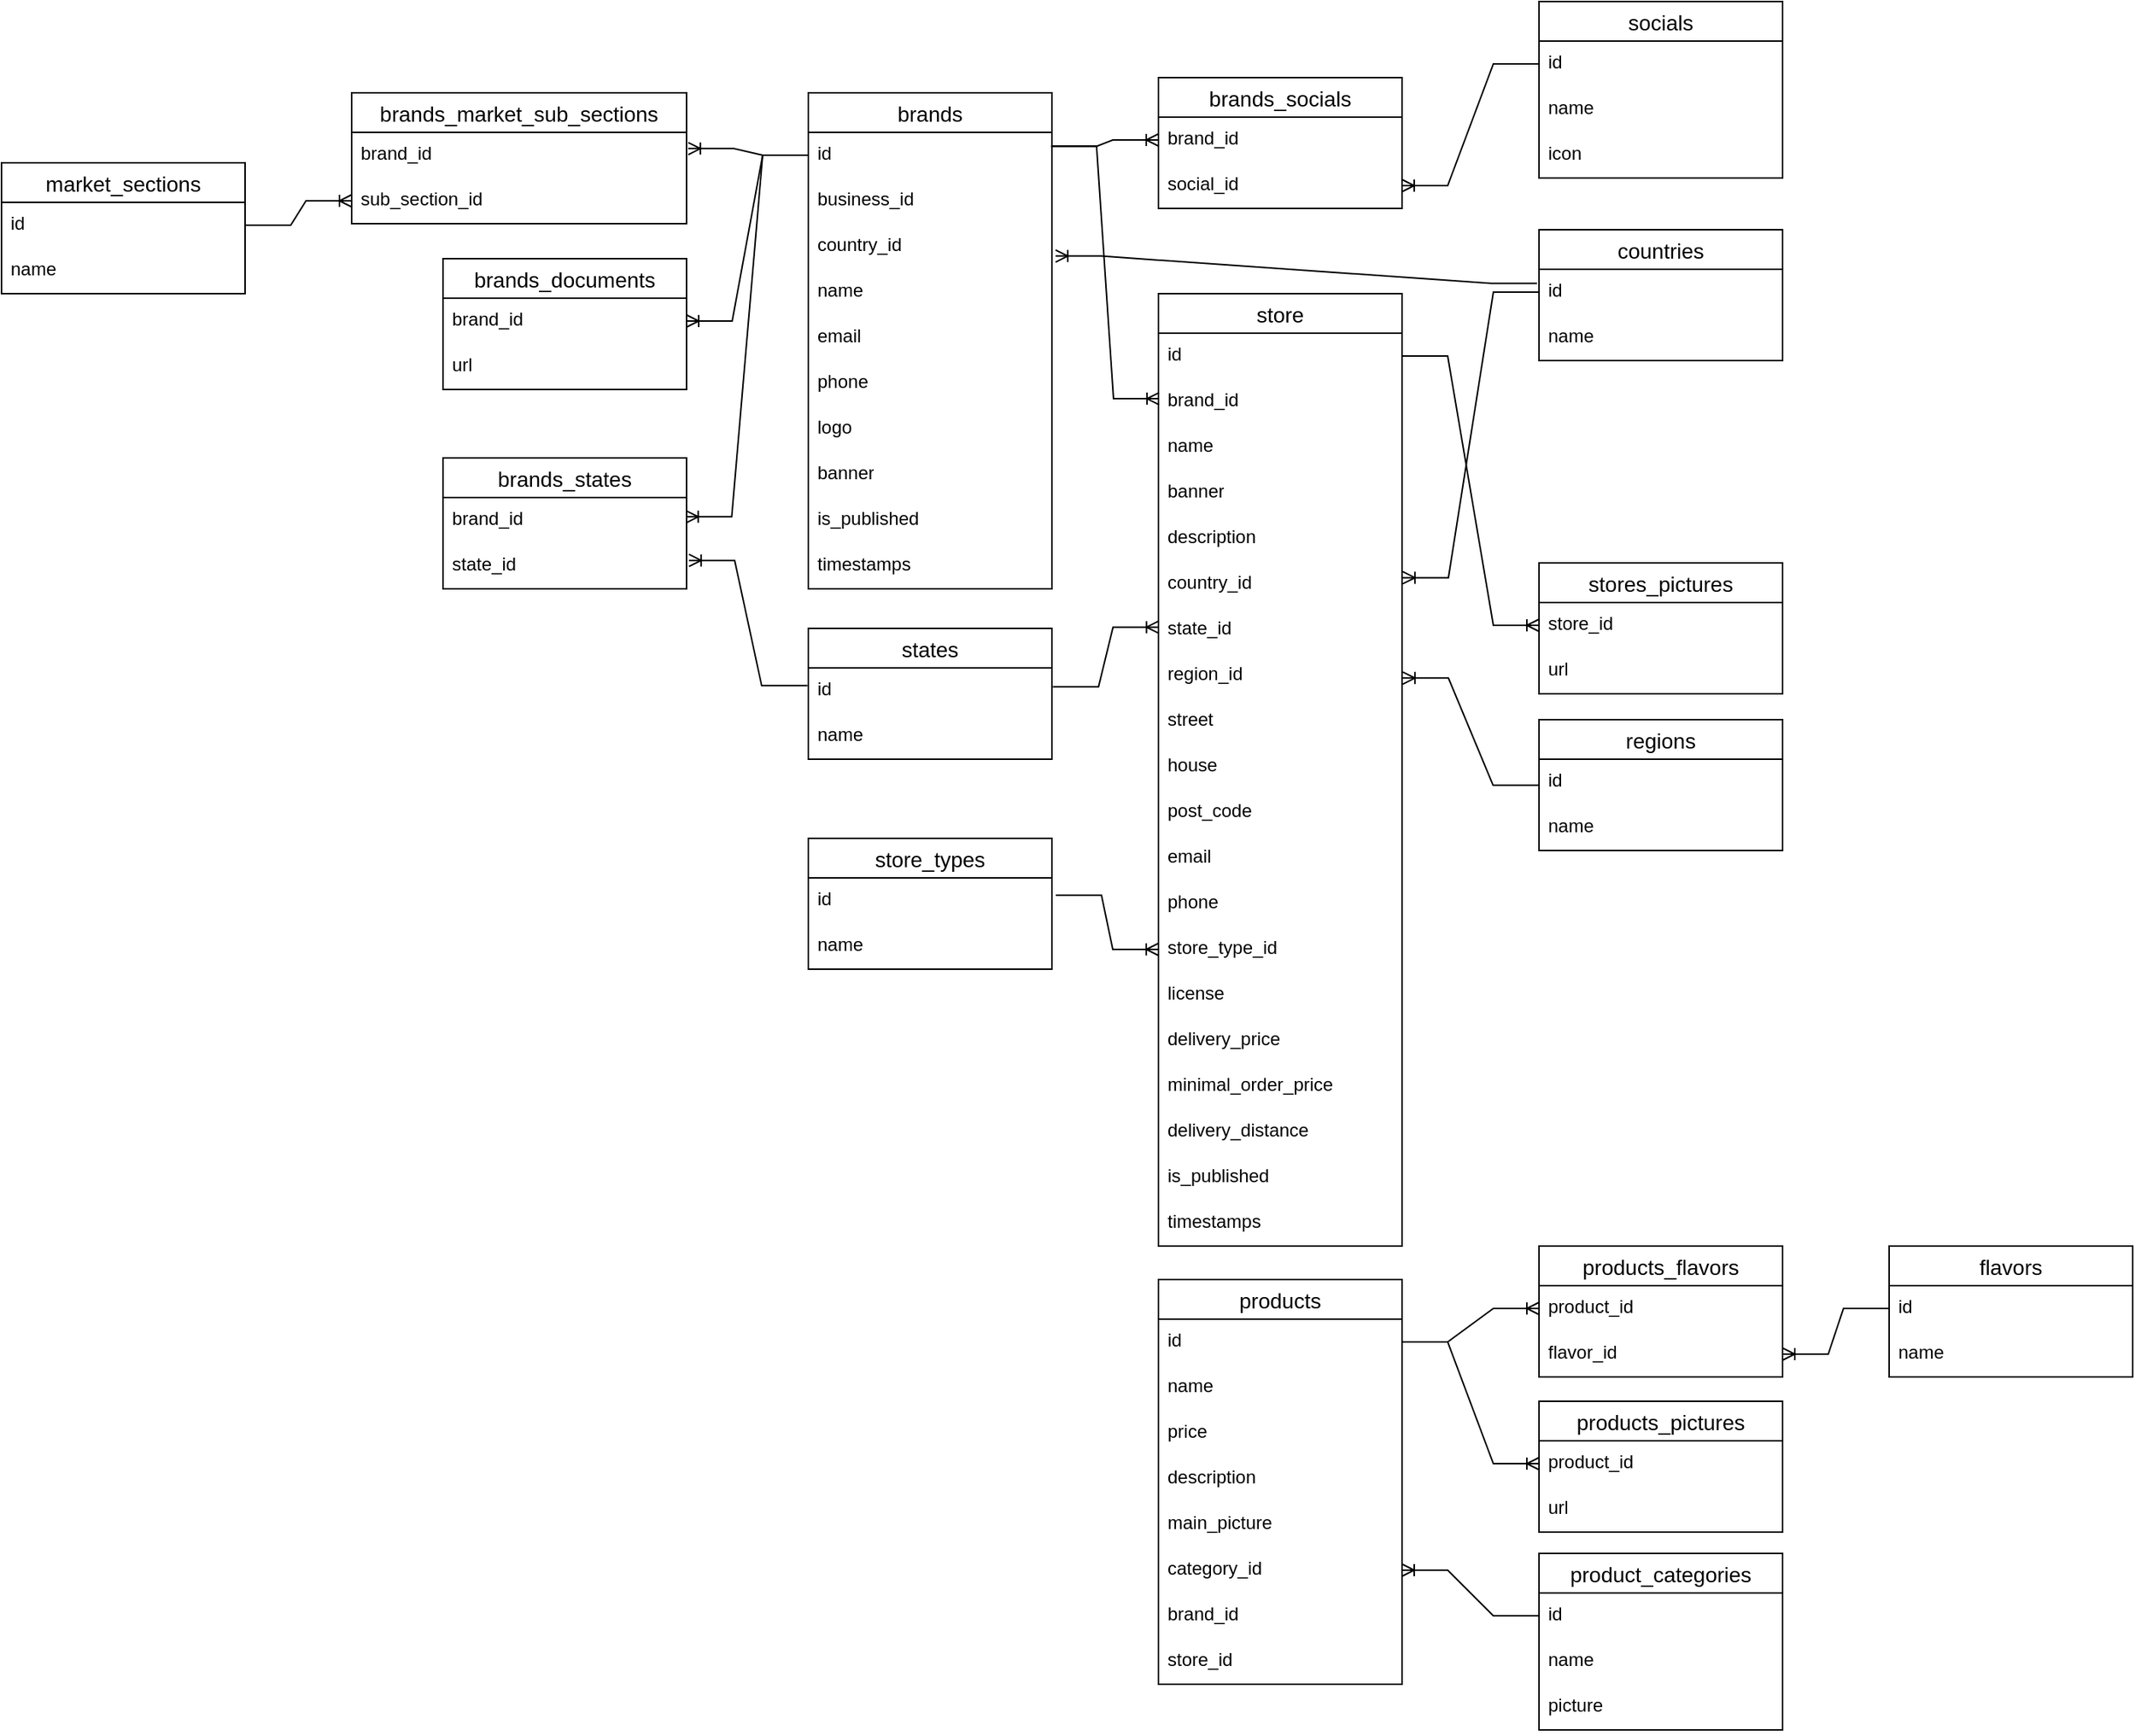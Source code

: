<mxfile version="28.1.0">
  <diagram name="Страница — 1" id="An0OuFLMLPZmMfHB33p0">
    <mxGraphModel dx="2015" dy="619" grid="1" gridSize="10" guides="1" tooltips="1" connect="1" arrows="1" fold="1" page="1" pageScale="1" pageWidth="827" pageHeight="1169" math="0" shadow="0">
      <root>
        <mxCell id="0" />
        <mxCell id="1" parent="0" />
        <mxCell id="Ajq6OxWWVP-JyfNao7yZ-18" value="brands" style="swimlane;fontStyle=0;childLayout=stackLayout;horizontal=1;startSize=26;horizontalStack=0;resizeParent=1;resizeParentMax=0;resizeLast=0;collapsible=1;marginBottom=0;align=center;fontSize=14;" parent="1" vertex="1">
          <mxGeometry x="150" y="190" width="160" height="326" as="geometry" />
        </mxCell>
        <mxCell id="Ajq6OxWWVP-JyfNao7yZ-19" value="id" style="text;strokeColor=none;fillColor=none;spacingLeft=4;spacingRight=4;overflow=hidden;rotatable=0;points=[[0,0.5],[1,0.5]];portConstraint=eastwest;fontSize=12;whiteSpace=wrap;html=1;" parent="Ajq6OxWWVP-JyfNao7yZ-18" vertex="1">
          <mxGeometry y="26" width="160" height="30" as="geometry" />
        </mxCell>
        <mxCell id="Ajq6OxWWVP-JyfNao7yZ-66" value="business_id" style="text;strokeColor=none;fillColor=none;spacingLeft=4;spacingRight=4;overflow=hidden;rotatable=0;points=[[0,0.5],[1,0.5]];portConstraint=eastwest;fontSize=12;whiteSpace=wrap;html=1;" parent="Ajq6OxWWVP-JyfNao7yZ-18" vertex="1">
          <mxGeometry y="56" width="160" height="30" as="geometry" />
        </mxCell>
        <mxCell id="Ajq6OxWWVP-JyfNao7yZ-20" value="country_id" style="text;strokeColor=none;fillColor=none;spacingLeft=4;spacingRight=4;overflow=hidden;rotatable=0;points=[[0,0.5],[1,0.5]];portConstraint=eastwest;fontSize=12;whiteSpace=wrap;html=1;" parent="Ajq6OxWWVP-JyfNao7yZ-18" vertex="1">
          <mxGeometry y="86" width="160" height="30" as="geometry" />
        </mxCell>
        <mxCell id="Ajq6OxWWVP-JyfNao7yZ-51" value="name" style="text;strokeColor=none;fillColor=none;spacingLeft=4;spacingRight=4;overflow=hidden;rotatable=0;points=[[0,0.5],[1,0.5]];portConstraint=eastwest;fontSize=12;whiteSpace=wrap;html=1;" parent="Ajq6OxWWVP-JyfNao7yZ-18" vertex="1">
          <mxGeometry y="116" width="160" height="30" as="geometry" />
        </mxCell>
        <mxCell id="Ajq6OxWWVP-JyfNao7yZ-21" value="email" style="text;strokeColor=none;fillColor=none;spacingLeft=4;spacingRight=4;overflow=hidden;rotatable=0;points=[[0,0.5],[1,0.5]];portConstraint=eastwest;fontSize=12;whiteSpace=wrap;html=1;" parent="Ajq6OxWWVP-JyfNao7yZ-18" vertex="1">
          <mxGeometry y="146" width="160" height="30" as="geometry" />
        </mxCell>
        <mxCell id="Ajq6OxWWVP-JyfNao7yZ-35" value="phone" style="text;strokeColor=none;fillColor=none;spacingLeft=4;spacingRight=4;overflow=hidden;rotatable=0;points=[[0,0.5],[1,0.5]];portConstraint=eastwest;fontSize=12;whiteSpace=wrap;html=1;" parent="Ajq6OxWWVP-JyfNao7yZ-18" vertex="1">
          <mxGeometry y="176" width="160" height="30" as="geometry" />
        </mxCell>
        <mxCell id="Ajq6OxWWVP-JyfNao7yZ-42" value="logo" style="text;strokeColor=none;fillColor=none;spacingLeft=4;spacingRight=4;overflow=hidden;rotatable=0;points=[[0,0.5],[1,0.5]];portConstraint=eastwest;fontSize=12;whiteSpace=wrap;html=1;" parent="Ajq6OxWWVP-JyfNao7yZ-18" vertex="1">
          <mxGeometry y="206" width="160" height="30" as="geometry" />
        </mxCell>
        <mxCell id="Ajq6OxWWVP-JyfNao7yZ-43" value="banner" style="text;strokeColor=none;fillColor=none;spacingLeft=4;spacingRight=4;overflow=hidden;rotatable=0;points=[[0,0.5],[1,0.5]];portConstraint=eastwest;fontSize=12;whiteSpace=wrap;html=1;" parent="Ajq6OxWWVP-JyfNao7yZ-18" vertex="1">
          <mxGeometry y="236" width="160" height="30" as="geometry" />
        </mxCell>
        <mxCell id="nrJrI2MC8S2f8DvUkten-23" value="is_published" style="text;strokeColor=none;fillColor=none;spacingLeft=4;spacingRight=4;overflow=hidden;rotatable=0;points=[[0,0.5],[1,0.5]];portConstraint=eastwest;fontSize=12;whiteSpace=wrap;html=1;" parent="Ajq6OxWWVP-JyfNao7yZ-18" vertex="1">
          <mxGeometry y="266" width="160" height="30" as="geometry" />
        </mxCell>
        <mxCell id="Ajq6OxWWVP-JyfNao7yZ-64" value="timestamps" style="text;strokeColor=none;fillColor=none;spacingLeft=4;spacingRight=4;overflow=hidden;rotatable=0;points=[[0,0.5],[1,0.5]];portConstraint=eastwest;fontSize=12;whiteSpace=wrap;html=1;" parent="Ajq6OxWWVP-JyfNao7yZ-18" vertex="1">
          <mxGeometry y="296" width="160" height="30" as="geometry" />
        </mxCell>
        <mxCell id="Ajq6OxWWVP-JyfNao7yZ-22" value="countries" style="swimlane;fontStyle=0;childLayout=stackLayout;horizontal=1;startSize=26;horizontalStack=0;resizeParent=1;resizeParentMax=0;resizeLast=0;collapsible=1;marginBottom=0;align=center;fontSize=14;" parent="1" vertex="1">
          <mxGeometry x="630" y="280" width="160" height="86" as="geometry" />
        </mxCell>
        <mxCell id="Ajq6OxWWVP-JyfNao7yZ-23" value="id" style="text;strokeColor=none;fillColor=none;spacingLeft=4;spacingRight=4;overflow=hidden;rotatable=0;points=[[0,0.5],[1,0.5]];portConstraint=eastwest;fontSize=12;whiteSpace=wrap;html=1;" parent="Ajq6OxWWVP-JyfNao7yZ-22" vertex="1">
          <mxGeometry y="26" width="160" height="30" as="geometry" />
        </mxCell>
        <mxCell id="Ajq6OxWWVP-JyfNao7yZ-24" value="name" style="text;strokeColor=none;fillColor=none;spacingLeft=4;spacingRight=4;overflow=hidden;rotatable=0;points=[[0,0.5],[1,0.5]];portConstraint=eastwest;fontSize=12;whiteSpace=wrap;html=1;" parent="Ajq6OxWWVP-JyfNao7yZ-22" vertex="1">
          <mxGeometry y="56" width="160" height="30" as="geometry" />
        </mxCell>
        <mxCell id="Ajq6OxWWVP-JyfNao7yZ-26" value="states" style="swimlane;fontStyle=0;childLayout=stackLayout;horizontal=1;startSize=26;horizontalStack=0;resizeParent=1;resizeParentMax=0;resizeLast=0;collapsible=1;marginBottom=0;align=center;fontSize=14;" parent="1" vertex="1">
          <mxGeometry x="150" y="542" width="160" height="86" as="geometry" />
        </mxCell>
        <mxCell id="Ajq6OxWWVP-JyfNao7yZ-27" value="id" style="text;strokeColor=none;fillColor=none;spacingLeft=4;spacingRight=4;overflow=hidden;rotatable=0;points=[[0,0.5],[1,0.5]];portConstraint=eastwest;fontSize=12;whiteSpace=wrap;html=1;" parent="Ajq6OxWWVP-JyfNao7yZ-26" vertex="1">
          <mxGeometry y="26" width="160" height="30" as="geometry" />
        </mxCell>
        <mxCell id="Ajq6OxWWVP-JyfNao7yZ-28" value="name" style="text;strokeColor=none;fillColor=none;spacingLeft=4;spacingRight=4;overflow=hidden;rotatable=0;points=[[0,0.5],[1,0.5]];portConstraint=eastwest;fontSize=12;whiteSpace=wrap;html=1;" parent="Ajq6OxWWVP-JyfNao7yZ-26" vertex="1">
          <mxGeometry y="56" width="160" height="30" as="geometry" />
        </mxCell>
        <mxCell id="Ajq6OxWWVP-JyfNao7yZ-29" value="regions" style="swimlane;fontStyle=0;childLayout=stackLayout;horizontal=1;startSize=26;horizontalStack=0;resizeParent=1;resizeParentMax=0;resizeLast=0;collapsible=1;marginBottom=0;align=center;fontSize=14;" parent="1" vertex="1">
          <mxGeometry x="630" y="602" width="160" height="86" as="geometry" />
        </mxCell>
        <mxCell id="Ajq6OxWWVP-JyfNao7yZ-30" value="id" style="text;strokeColor=none;fillColor=none;spacingLeft=4;spacingRight=4;overflow=hidden;rotatable=0;points=[[0,0.5],[1,0.5]];portConstraint=eastwest;fontSize=12;whiteSpace=wrap;html=1;" parent="Ajq6OxWWVP-JyfNao7yZ-29" vertex="1">
          <mxGeometry y="26" width="160" height="30" as="geometry" />
        </mxCell>
        <mxCell id="Ajq6OxWWVP-JyfNao7yZ-31" value="name" style="text;strokeColor=none;fillColor=none;spacingLeft=4;spacingRight=4;overflow=hidden;rotatable=0;points=[[0,0.5],[1,0.5]];portConstraint=eastwest;fontSize=12;whiteSpace=wrap;html=1;" parent="Ajq6OxWWVP-JyfNao7yZ-29" vertex="1">
          <mxGeometry y="56" width="160" height="30" as="geometry" />
        </mxCell>
        <mxCell id="Ajq6OxWWVP-JyfNao7yZ-32" value="brands_states" style="swimlane;fontStyle=0;childLayout=stackLayout;horizontal=1;startSize=26;horizontalStack=0;resizeParent=1;resizeParentMax=0;resizeLast=0;collapsible=1;marginBottom=0;align=center;fontSize=14;" parent="1" vertex="1">
          <mxGeometry x="-90" y="430" width="160" height="86" as="geometry" />
        </mxCell>
        <mxCell id="Ajq6OxWWVP-JyfNao7yZ-33" value="brand_id" style="text;strokeColor=none;fillColor=none;spacingLeft=4;spacingRight=4;overflow=hidden;rotatable=0;points=[[0,0.5],[1,0.5]];portConstraint=eastwest;fontSize=12;whiteSpace=wrap;html=1;" parent="Ajq6OxWWVP-JyfNao7yZ-32" vertex="1">
          <mxGeometry y="26" width="160" height="30" as="geometry" />
        </mxCell>
        <mxCell id="Ajq6OxWWVP-JyfNao7yZ-34" value="state_id" style="text;strokeColor=none;fillColor=none;spacingLeft=4;spacingRight=4;overflow=hidden;rotatable=0;points=[[0,0.5],[1,0.5]];portConstraint=eastwest;fontSize=12;whiteSpace=wrap;html=1;" parent="Ajq6OxWWVP-JyfNao7yZ-32" vertex="1">
          <mxGeometry y="56" width="160" height="30" as="geometry" />
        </mxCell>
        <mxCell id="Ajq6OxWWVP-JyfNao7yZ-36" value="market_sections" style="swimlane;fontStyle=0;childLayout=stackLayout;horizontal=1;startSize=26;horizontalStack=0;resizeParent=1;resizeParentMax=0;resizeLast=0;collapsible=1;marginBottom=0;align=center;fontSize=14;" parent="1" vertex="1">
          <mxGeometry x="-380" y="236" width="160" height="86" as="geometry" />
        </mxCell>
        <mxCell id="Ajq6OxWWVP-JyfNao7yZ-37" value="id" style="text;strokeColor=none;fillColor=none;spacingLeft=4;spacingRight=4;overflow=hidden;rotatable=0;points=[[0,0.5],[1,0.5]];portConstraint=eastwest;fontSize=12;whiteSpace=wrap;html=1;" parent="Ajq6OxWWVP-JyfNao7yZ-36" vertex="1">
          <mxGeometry y="26" width="160" height="30" as="geometry" />
        </mxCell>
        <mxCell id="Ajq6OxWWVP-JyfNao7yZ-38" value="name" style="text;strokeColor=none;fillColor=none;spacingLeft=4;spacingRight=4;overflow=hidden;rotatable=0;points=[[0,0.5],[1,0.5]];portConstraint=eastwest;fontSize=12;whiteSpace=wrap;html=1;" parent="Ajq6OxWWVP-JyfNao7yZ-36" vertex="1">
          <mxGeometry y="56" width="160" height="30" as="geometry" />
        </mxCell>
        <mxCell id="Ajq6OxWWVP-JyfNao7yZ-39" value="brands_market_sub_sections" style="swimlane;fontStyle=0;childLayout=stackLayout;horizontal=1;startSize=26;horizontalStack=0;resizeParent=1;resizeParentMax=0;resizeLast=0;collapsible=1;marginBottom=0;align=center;fontSize=14;" parent="1" vertex="1">
          <mxGeometry x="-150" y="190" width="220" height="86" as="geometry" />
        </mxCell>
        <mxCell id="Ajq6OxWWVP-JyfNao7yZ-40" value="brand_id" style="text;strokeColor=none;fillColor=none;spacingLeft=4;spacingRight=4;overflow=hidden;rotatable=0;points=[[0,0.5],[1,0.5]];portConstraint=eastwest;fontSize=12;whiteSpace=wrap;html=1;" parent="Ajq6OxWWVP-JyfNao7yZ-39" vertex="1">
          <mxGeometry y="26" width="220" height="30" as="geometry" />
        </mxCell>
        <mxCell id="Ajq6OxWWVP-JyfNao7yZ-41" value="sub_section_id" style="text;strokeColor=none;fillColor=none;spacingLeft=4;spacingRight=4;overflow=hidden;rotatable=0;points=[[0,0.5],[1,0.5]];portConstraint=eastwest;fontSize=12;whiteSpace=wrap;html=1;" parent="Ajq6OxWWVP-JyfNao7yZ-39" vertex="1">
          <mxGeometry y="56" width="220" height="30" as="geometry" />
        </mxCell>
        <mxCell id="Ajq6OxWWVP-JyfNao7yZ-44" value="store" style="swimlane;fontStyle=0;childLayout=stackLayout;horizontal=1;startSize=26;horizontalStack=0;resizeParent=1;resizeParentMax=0;resizeLast=0;collapsible=1;marginBottom=0;align=center;fontSize=14;" parent="1" vertex="1">
          <mxGeometry x="380" y="322" width="160" height="626" as="geometry" />
        </mxCell>
        <mxCell id="Ajq6OxWWVP-JyfNao7yZ-45" value="id" style="text;strokeColor=none;fillColor=none;spacingLeft=4;spacingRight=4;overflow=hidden;rotatable=0;points=[[0,0.5],[1,0.5]];portConstraint=eastwest;fontSize=12;whiteSpace=wrap;html=1;" parent="Ajq6OxWWVP-JyfNao7yZ-44" vertex="1">
          <mxGeometry y="26" width="160" height="30" as="geometry" />
        </mxCell>
        <mxCell id="Ajq6OxWWVP-JyfNao7yZ-46" value="brand_id" style="text;strokeColor=none;fillColor=none;spacingLeft=4;spacingRight=4;overflow=hidden;rotatable=0;points=[[0,0.5],[1,0.5]];portConstraint=eastwest;fontSize=12;whiteSpace=wrap;html=1;" parent="Ajq6OxWWVP-JyfNao7yZ-44" vertex="1">
          <mxGeometry y="56" width="160" height="30" as="geometry" />
        </mxCell>
        <mxCell id="Ajq6OxWWVP-JyfNao7yZ-47" value="name" style="text;strokeColor=none;fillColor=none;spacingLeft=4;spacingRight=4;overflow=hidden;rotatable=0;points=[[0,0.5],[1,0.5]];portConstraint=eastwest;fontSize=12;whiteSpace=wrap;html=1;" parent="Ajq6OxWWVP-JyfNao7yZ-44" vertex="1">
          <mxGeometry y="86" width="160" height="30" as="geometry" />
        </mxCell>
        <mxCell id="nrJrI2MC8S2f8DvUkten-9" value="banner" style="text;strokeColor=none;fillColor=none;spacingLeft=4;spacingRight=4;overflow=hidden;rotatable=0;points=[[0,0.5],[1,0.5]];portConstraint=eastwest;fontSize=12;whiteSpace=wrap;html=1;" parent="Ajq6OxWWVP-JyfNao7yZ-44" vertex="1">
          <mxGeometry y="116" width="160" height="30" as="geometry" />
        </mxCell>
        <mxCell id="nrJrI2MC8S2f8DvUkten-10" value="description" style="text;strokeColor=none;fillColor=none;spacingLeft=4;spacingRight=4;overflow=hidden;rotatable=0;points=[[0,0.5],[1,0.5]];portConstraint=eastwest;fontSize=12;whiteSpace=wrap;html=1;" parent="Ajq6OxWWVP-JyfNao7yZ-44" vertex="1">
          <mxGeometry y="146" width="160" height="30" as="geometry" />
        </mxCell>
        <mxCell id="Ajq6OxWWVP-JyfNao7yZ-48" value="country_id" style="text;strokeColor=none;fillColor=none;spacingLeft=4;spacingRight=4;overflow=hidden;rotatable=0;points=[[0,0.5],[1,0.5]];portConstraint=eastwest;fontSize=12;whiteSpace=wrap;html=1;" parent="Ajq6OxWWVP-JyfNao7yZ-44" vertex="1">
          <mxGeometry y="176" width="160" height="30" as="geometry" />
        </mxCell>
        <mxCell id="Ajq6OxWWVP-JyfNao7yZ-49" value="state_id" style="text;strokeColor=none;fillColor=none;spacingLeft=4;spacingRight=4;overflow=hidden;rotatable=0;points=[[0,0.5],[1,0.5]];portConstraint=eastwest;fontSize=12;whiteSpace=wrap;html=1;" parent="Ajq6OxWWVP-JyfNao7yZ-44" vertex="1">
          <mxGeometry y="206" width="160" height="30" as="geometry" />
        </mxCell>
        <mxCell id="Ajq6OxWWVP-JyfNao7yZ-50" value="region_id" style="text;strokeColor=none;fillColor=none;spacingLeft=4;spacingRight=4;overflow=hidden;rotatable=0;points=[[0,0.5],[1,0.5]];portConstraint=eastwest;fontSize=12;whiteSpace=wrap;html=1;" parent="Ajq6OxWWVP-JyfNao7yZ-44" vertex="1">
          <mxGeometry y="236" width="160" height="30" as="geometry" />
        </mxCell>
        <mxCell id="Ajq6OxWWVP-JyfNao7yZ-52" value="street" style="text;strokeColor=none;fillColor=none;spacingLeft=4;spacingRight=4;overflow=hidden;rotatable=0;points=[[0,0.5],[1,0.5]];portConstraint=eastwest;fontSize=12;whiteSpace=wrap;html=1;" parent="Ajq6OxWWVP-JyfNao7yZ-44" vertex="1">
          <mxGeometry y="266" width="160" height="30" as="geometry" />
        </mxCell>
        <mxCell id="Ajq6OxWWVP-JyfNao7yZ-53" value="house" style="text;strokeColor=none;fillColor=none;spacingLeft=4;spacingRight=4;overflow=hidden;rotatable=0;points=[[0,0.5],[1,0.5]];portConstraint=eastwest;fontSize=12;whiteSpace=wrap;html=1;" parent="Ajq6OxWWVP-JyfNao7yZ-44" vertex="1">
          <mxGeometry y="296" width="160" height="30" as="geometry" />
        </mxCell>
        <mxCell id="Ajq6OxWWVP-JyfNao7yZ-54" value="post_code" style="text;strokeColor=none;fillColor=none;spacingLeft=4;spacingRight=4;overflow=hidden;rotatable=0;points=[[0,0.5],[1,0.5]];portConstraint=eastwest;fontSize=12;whiteSpace=wrap;html=1;" parent="Ajq6OxWWVP-JyfNao7yZ-44" vertex="1">
          <mxGeometry y="326" width="160" height="30" as="geometry" />
        </mxCell>
        <mxCell id="Ajq6OxWWVP-JyfNao7yZ-55" value="email" style="text;strokeColor=none;fillColor=none;spacingLeft=4;spacingRight=4;overflow=hidden;rotatable=0;points=[[0,0.5],[1,0.5]];portConstraint=eastwest;fontSize=12;whiteSpace=wrap;html=1;" parent="Ajq6OxWWVP-JyfNao7yZ-44" vertex="1">
          <mxGeometry y="356" width="160" height="30" as="geometry" />
        </mxCell>
        <mxCell id="Ajq6OxWWVP-JyfNao7yZ-56" value="phone" style="text;strokeColor=none;fillColor=none;spacingLeft=4;spacingRight=4;overflow=hidden;rotatable=0;points=[[0,0.5],[1,0.5]];portConstraint=eastwest;fontSize=12;whiteSpace=wrap;html=1;" parent="Ajq6OxWWVP-JyfNao7yZ-44" vertex="1">
          <mxGeometry y="386" width="160" height="30" as="geometry" />
        </mxCell>
        <mxCell id="Ajq6OxWWVP-JyfNao7yZ-63" value="store_type_id" style="text;strokeColor=none;fillColor=none;spacingLeft=4;spacingRight=4;overflow=hidden;rotatable=0;points=[[0,0.5],[1,0.5]];portConstraint=eastwest;fontSize=12;whiteSpace=wrap;html=1;" parent="Ajq6OxWWVP-JyfNao7yZ-44" vertex="1">
          <mxGeometry y="416" width="160" height="30" as="geometry" />
        </mxCell>
        <mxCell id="Ajq6OxWWVP-JyfNao7yZ-78" value="license" style="text;strokeColor=none;fillColor=none;spacingLeft=4;spacingRight=4;overflow=hidden;rotatable=0;points=[[0,0.5],[1,0.5]];portConstraint=eastwest;fontSize=12;whiteSpace=wrap;html=1;" parent="Ajq6OxWWVP-JyfNao7yZ-44" vertex="1">
          <mxGeometry y="446" width="160" height="30" as="geometry" />
        </mxCell>
        <mxCell id="nrJrI2MC8S2f8DvUkten-1" value="delivery_price" style="text;strokeColor=none;fillColor=none;spacingLeft=4;spacingRight=4;overflow=hidden;rotatable=0;points=[[0,0.5],[1,0.5]];portConstraint=eastwest;fontSize=12;whiteSpace=wrap;html=1;" parent="Ajq6OxWWVP-JyfNao7yZ-44" vertex="1">
          <mxGeometry y="476" width="160" height="30" as="geometry" />
        </mxCell>
        <mxCell id="nrJrI2MC8S2f8DvUkten-2" value="minimal_order_price&lt;div&gt;&lt;br&gt;&lt;/div&gt;" style="text;strokeColor=none;fillColor=none;spacingLeft=4;spacingRight=4;overflow=hidden;rotatable=0;points=[[0,0.5],[1,0.5]];portConstraint=eastwest;fontSize=12;whiteSpace=wrap;html=1;" parent="Ajq6OxWWVP-JyfNao7yZ-44" vertex="1">
          <mxGeometry y="506" width="160" height="30" as="geometry" />
        </mxCell>
        <mxCell id="nrJrI2MC8S2f8DvUkten-3" value="&lt;div&gt;delivery_distance&lt;/div&gt;" style="text;strokeColor=none;fillColor=none;spacingLeft=4;spacingRight=4;overflow=hidden;rotatable=0;points=[[0,0.5],[1,0.5]];portConstraint=eastwest;fontSize=12;whiteSpace=wrap;html=1;" parent="Ajq6OxWWVP-JyfNao7yZ-44" vertex="1">
          <mxGeometry y="536" width="160" height="30" as="geometry" />
        </mxCell>
        <mxCell id="nrJrI2MC8S2f8DvUkten-22" value="&lt;div&gt;is_published&lt;/div&gt;" style="text;strokeColor=none;fillColor=none;spacingLeft=4;spacingRight=4;overflow=hidden;rotatable=0;points=[[0,0.5],[1,0.5]];portConstraint=eastwest;fontSize=12;whiteSpace=wrap;html=1;" parent="Ajq6OxWWVP-JyfNao7yZ-44" vertex="1">
          <mxGeometry y="566" width="160" height="30" as="geometry" />
        </mxCell>
        <mxCell id="Ajq6OxWWVP-JyfNao7yZ-65" value="timestamps" style="text;strokeColor=none;fillColor=none;spacingLeft=4;spacingRight=4;overflow=hidden;rotatable=0;points=[[0,0.5],[1,0.5]];portConstraint=eastwest;fontSize=12;whiteSpace=wrap;html=1;" parent="Ajq6OxWWVP-JyfNao7yZ-44" vertex="1">
          <mxGeometry y="596" width="160" height="30" as="geometry" />
        </mxCell>
        <mxCell id="Ajq6OxWWVP-JyfNao7yZ-57" value="product_categories" style="swimlane;fontStyle=0;childLayout=stackLayout;horizontal=1;startSize=26;horizontalStack=0;resizeParent=1;resizeParentMax=0;resizeLast=0;collapsible=1;marginBottom=0;align=center;fontSize=14;" parent="1" vertex="1">
          <mxGeometry x="630" y="1150" width="160" height="116" as="geometry" />
        </mxCell>
        <mxCell id="Ajq6OxWWVP-JyfNao7yZ-58" value="id" style="text;strokeColor=none;fillColor=none;spacingLeft=4;spacingRight=4;overflow=hidden;rotatable=0;points=[[0,0.5],[1,0.5]];portConstraint=eastwest;fontSize=12;whiteSpace=wrap;html=1;" parent="Ajq6OxWWVP-JyfNao7yZ-57" vertex="1">
          <mxGeometry y="26" width="160" height="30" as="geometry" />
        </mxCell>
        <mxCell id="Ajq6OxWWVP-JyfNao7yZ-59" value="name" style="text;strokeColor=none;fillColor=none;spacingLeft=4;spacingRight=4;overflow=hidden;rotatable=0;points=[[0,0.5],[1,0.5]];portConstraint=eastwest;fontSize=12;whiteSpace=wrap;html=1;" parent="Ajq6OxWWVP-JyfNao7yZ-57" vertex="1">
          <mxGeometry y="56" width="160" height="30" as="geometry" />
        </mxCell>
        <mxCell id="nrJrI2MC8S2f8DvUkten-4" value="picture" style="text;strokeColor=none;fillColor=none;spacingLeft=4;spacingRight=4;overflow=hidden;rotatable=0;points=[[0,0.5],[1,0.5]];portConstraint=eastwest;fontSize=12;whiteSpace=wrap;html=1;" parent="Ajq6OxWWVP-JyfNao7yZ-57" vertex="1">
          <mxGeometry y="86" width="160" height="30" as="geometry" />
        </mxCell>
        <mxCell id="Ajq6OxWWVP-JyfNao7yZ-67" value="" style="edgeStyle=entityRelationEdgeStyle;fontSize=12;html=1;endArrow=ERoneToMany;rounded=0;exitX=-0.008;exitY=0.308;exitDx=0;exitDy=0;entryX=1.015;entryY=0.71;entryDx=0;entryDy=0;entryPerimeter=0;exitPerimeter=0;" parent="1" source="Ajq6OxWWVP-JyfNao7yZ-23" target="Ajq6OxWWVP-JyfNao7yZ-20" edge="1">
          <mxGeometry width="100" height="100" relative="1" as="geometry">
            <mxPoint x="490" y="400" as="sourcePoint" />
            <mxPoint x="590" y="300" as="targetPoint" />
          </mxGeometry>
        </mxCell>
        <mxCell id="Ajq6OxWWVP-JyfNao7yZ-68" value="" style="edgeStyle=entityRelationEdgeStyle;fontSize=12;html=1;endArrow=ERoneToMany;rounded=0;exitX=0;exitY=0.5;exitDx=0;exitDy=0;entryX=0.998;entryY=0.422;entryDx=0;entryDy=0;entryPerimeter=0;" parent="1" source="Ajq6OxWWVP-JyfNao7yZ-19" target="Ajq6OxWWVP-JyfNao7yZ-33" edge="1">
          <mxGeometry width="100" height="100" relative="1" as="geometry">
            <mxPoint x="498" y="260" as="sourcePoint" />
            <mxPoint x="380" y="326" as="targetPoint" />
          </mxGeometry>
        </mxCell>
        <mxCell id="Ajq6OxWWVP-JyfNao7yZ-69" value="" style="edgeStyle=entityRelationEdgeStyle;fontSize=12;html=1;endArrow=ERoneToMany;rounded=0;exitX=-0.004;exitY=0.389;exitDx=0;exitDy=0;entryX=1.01;entryY=0.378;entryDx=0;entryDy=0;exitPerimeter=0;entryPerimeter=0;" parent="1" source="Ajq6OxWWVP-JyfNao7yZ-27" target="Ajq6OxWWVP-JyfNao7yZ-34" edge="1">
          <mxGeometry width="100" height="100" relative="1" as="geometry">
            <mxPoint x="350" y="251" as="sourcePoint" />
            <mxPoint x="431" y="200" as="targetPoint" />
          </mxGeometry>
        </mxCell>
        <mxCell id="Ajq6OxWWVP-JyfNao7yZ-70" value="" style="edgeStyle=entityRelationEdgeStyle;fontSize=12;html=1;endArrow=ERoneToMany;rounded=0;exitX=0;exitY=0.5;exitDx=0;exitDy=0;entryX=1.005;entryY=0.356;entryDx=0;entryDy=0;entryPerimeter=0;" parent="1" source="Ajq6OxWWVP-JyfNao7yZ-19" target="Ajq6OxWWVP-JyfNao7yZ-40" edge="1">
          <mxGeometry width="100" height="100" relative="1" as="geometry">
            <mxPoint x="417" y="398" as="sourcePoint" />
            <mxPoint x="340" y="310" as="targetPoint" />
          </mxGeometry>
        </mxCell>
        <mxCell id="Ajq6OxWWVP-JyfNao7yZ-71" value="" style="edgeStyle=entityRelationEdgeStyle;fontSize=12;html=1;endArrow=ERoneToMany;rounded=0;exitX=1;exitY=0.5;exitDx=0;exitDy=0;entryX=0;entryY=0.5;entryDx=0;entryDy=0;" parent="1" source="Ajq6OxWWVP-JyfNao7yZ-37" target="Ajq6OxWWVP-JyfNao7yZ-41" edge="1">
          <mxGeometry width="100" height="100" relative="1" as="geometry">
            <mxPoint x="650" y="190" as="sourcePoint" />
            <mxPoint x="580" y="219" as="targetPoint" />
          </mxGeometry>
        </mxCell>
        <mxCell id="Ajq6OxWWVP-JyfNao7yZ-72" value="" style="edgeStyle=entityRelationEdgeStyle;fontSize=12;html=1;endArrow=ERoneToMany;rounded=0;exitX=0.996;exitY=0.308;exitDx=0;exitDy=0;entryX=0.003;entryY=0.435;entryDx=0;entryDy=0;entryPerimeter=0;exitPerimeter=0;" parent="1" source="Ajq6OxWWVP-JyfNao7yZ-19" target="Ajq6OxWWVP-JyfNao7yZ-46" edge="1">
          <mxGeometry width="100" height="100" relative="1" as="geometry">
            <mxPoint x="427" y="448" as="sourcePoint" />
            <mxPoint x="350" y="360" as="targetPoint" />
          </mxGeometry>
        </mxCell>
        <mxCell id="Ajq6OxWWVP-JyfNao7yZ-73" value="" style="edgeStyle=entityRelationEdgeStyle;fontSize=12;html=1;endArrow=ERoneToMany;rounded=0;exitX=1.004;exitY=0.411;exitDx=0;exitDy=0;entryX=0.001;entryY=0.441;entryDx=0;entryDy=0;exitPerimeter=0;entryPerimeter=0;" parent="1" source="Ajq6OxWWVP-JyfNao7yZ-27" target="Ajq6OxWWVP-JyfNao7yZ-49" edge="1">
          <mxGeometry width="100" height="100" relative="1" as="geometry">
            <mxPoint x="177" y="567" as="sourcePoint" />
            <mxPoint x="100" y="510" as="targetPoint" />
          </mxGeometry>
        </mxCell>
        <mxCell id="Ajq6OxWWVP-JyfNao7yZ-74" value="" style="edgeStyle=entityRelationEdgeStyle;fontSize=12;html=1;endArrow=ERoneToMany;rounded=0;exitX=0;exitY=0.5;exitDx=0;exitDy=0;entryX=1.003;entryY=0.358;entryDx=0;entryDy=0;entryPerimeter=0;" parent="1" source="Ajq6OxWWVP-JyfNao7yZ-23" target="Ajq6OxWWVP-JyfNao7yZ-48" edge="1">
          <mxGeometry width="100" height="100" relative="1" as="geometry">
            <mxPoint x="360" y="320" as="sourcePoint" />
            <mxPoint x="435" y="484" as="targetPoint" />
          </mxGeometry>
        </mxCell>
        <mxCell id="Ajq6OxWWVP-JyfNao7yZ-75" value="" style="edgeStyle=entityRelationEdgeStyle;fontSize=12;html=1;endArrow=ERoneToMany;rounded=0;exitX=-0.001;exitY=0.572;exitDx=0;exitDy=0;exitPerimeter=0;entryX=1.003;entryY=0.556;entryDx=0;entryDy=0;entryPerimeter=0;" parent="1" source="Ajq6OxWWVP-JyfNao7yZ-30" target="Ajq6OxWWVP-JyfNao7yZ-50" edge="1">
          <mxGeometry width="100" height="100" relative="1" as="geometry">
            <mxPoint x="630" y="380" as="sourcePoint" />
            <mxPoint x="570" y="510" as="targetPoint" />
          </mxGeometry>
        </mxCell>
        <mxCell id="nrJrI2MC8S2f8DvUkten-5" value="socials" style="swimlane;fontStyle=0;childLayout=stackLayout;horizontal=1;startSize=26;horizontalStack=0;resizeParent=1;resizeParentMax=0;resizeLast=0;collapsible=1;marginBottom=0;align=center;fontSize=14;" parent="1" vertex="1">
          <mxGeometry x="630" y="130" width="160" height="116" as="geometry" />
        </mxCell>
        <mxCell id="nrJrI2MC8S2f8DvUkten-6" value="id" style="text;strokeColor=none;fillColor=none;spacingLeft=4;spacingRight=4;overflow=hidden;rotatable=0;points=[[0,0.5],[1,0.5]];portConstraint=eastwest;fontSize=12;whiteSpace=wrap;html=1;" parent="nrJrI2MC8S2f8DvUkten-5" vertex="1">
          <mxGeometry y="26" width="160" height="30" as="geometry" />
        </mxCell>
        <mxCell id="nrJrI2MC8S2f8DvUkten-7" value="name" style="text;strokeColor=none;fillColor=none;spacingLeft=4;spacingRight=4;overflow=hidden;rotatable=0;points=[[0,0.5],[1,0.5]];portConstraint=eastwest;fontSize=12;whiteSpace=wrap;html=1;" parent="nrJrI2MC8S2f8DvUkten-5" vertex="1">
          <mxGeometry y="56" width="160" height="30" as="geometry" />
        </mxCell>
        <mxCell id="nrJrI2MC8S2f8DvUkten-8" value="icon" style="text;strokeColor=none;fillColor=none;spacingLeft=4;spacingRight=4;overflow=hidden;rotatable=0;points=[[0,0.5],[1,0.5]];portConstraint=eastwest;fontSize=12;whiteSpace=wrap;html=1;" parent="nrJrI2MC8S2f8DvUkten-5" vertex="1">
          <mxGeometry y="86" width="160" height="30" as="geometry" />
        </mxCell>
        <mxCell id="nrJrI2MC8S2f8DvUkten-11" value="brands_socials" style="swimlane;fontStyle=0;childLayout=stackLayout;horizontal=1;startSize=26;horizontalStack=0;resizeParent=1;resizeParentMax=0;resizeLast=0;collapsible=1;marginBottom=0;align=center;fontSize=14;" parent="1" vertex="1">
          <mxGeometry x="380" y="180" width="160" height="86" as="geometry" />
        </mxCell>
        <mxCell id="nrJrI2MC8S2f8DvUkten-12" value="&lt;div style=&quot;text-align: center;&quot;&gt;&lt;span style=&quot;text-align: left;&quot;&gt;brand_id&lt;/span&gt;&lt;/div&gt;" style="text;strokeColor=none;fillColor=none;spacingLeft=4;spacingRight=4;overflow=hidden;rotatable=0;points=[[0,0.5],[1,0.5]];portConstraint=eastwest;fontSize=12;whiteSpace=wrap;html=1;" parent="nrJrI2MC8S2f8DvUkten-11" vertex="1">
          <mxGeometry y="26" width="160" height="30" as="geometry" />
        </mxCell>
        <mxCell id="nrJrI2MC8S2f8DvUkten-13" value="social_id" style="text;strokeColor=none;fillColor=none;spacingLeft=4;spacingRight=4;overflow=hidden;rotatable=0;points=[[0,0.5],[1,0.5]];portConstraint=eastwest;fontSize=12;whiteSpace=wrap;html=1;" parent="nrJrI2MC8S2f8DvUkten-11" vertex="1">
          <mxGeometry y="56" width="160" height="30" as="geometry" />
        </mxCell>
        <mxCell id="nrJrI2MC8S2f8DvUkten-15" value="" style="edgeStyle=entityRelationEdgeStyle;fontSize=12;html=1;endArrow=ERoneToMany;rounded=0;exitX=0.999;exitY=0.3;exitDx=0;exitDy=0;entryX=0;entryY=0.5;entryDx=0;entryDy=0;exitPerimeter=0;" parent="1" source="Ajq6OxWWVP-JyfNao7yZ-19" target="nrJrI2MC8S2f8DvUkten-12" edge="1">
          <mxGeometry width="100" height="100" relative="1" as="geometry">
            <mxPoint x="725" y="380" as="sourcePoint" />
            <mxPoint x="655" y="568" as="targetPoint" />
          </mxGeometry>
        </mxCell>
        <mxCell id="nrJrI2MC8S2f8DvUkten-16" value="" style="edgeStyle=entityRelationEdgeStyle;fontSize=12;html=1;endArrow=ERoneToMany;rounded=0;exitX=0;exitY=0.5;exitDx=0;exitDy=0;entryX=1;entryY=0.5;entryDx=0;entryDy=0;" parent="1" source="nrJrI2MC8S2f8DvUkten-6" target="nrJrI2MC8S2f8DvUkten-13" edge="1">
          <mxGeometry width="100" height="100" relative="1" as="geometry">
            <mxPoint x="650" y="390" as="sourcePoint" />
            <mxPoint x="720" y="468" as="targetPoint" />
          </mxGeometry>
        </mxCell>
        <mxCell id="nrJrI2MC8S2f8DvUkten-17" value="stores_pictures" style="swimlane;fontStyle=0;childLayout=stackLayout;horizontal=1;startSize=26;horizontalStack=0;resizeParent=1;resizeParentMax=0;resizeLast=0;collapsible=1;marginBottom=0;align=center;fontSize=14;" parent="1" vertex="1">
          <mxGeometry x="630" y="499" width="160" height="86" as="geometry" />
        </mxCell>
        <mxCell id="nrJrI2MC8S2f8DvUkten-18" value="store_id" style="text;strokeColor=none;fillColor=none;spacingLeft=4;spacingRight=4;overflow=hidden;rotatable=0;points=[[0,0.5],[1,0.5]];portConstraint=eastwest;fontSize=12;whiteSpace=wrap;html=1;" parent="nrJrI2MC8S2f8DvUkten-17" vertex="1">
          <mxGeometry y="26" width="160" height="30" as="geometry" />
        </mxCell>
        <mxCell id="nrJrI2MC8S2f8DvUkten-19" value="url" style="text;strokeColor=none;fillColor=none;spacingLeft=4;spacingRight=4;overflow=hidden;rotatable=0;points=[[0,0.5],[1,0.5]];portConstraint=eastwest;fontSize=12;whiteSpace=wrap;html=1;" parent="nrJrI2MC8S2f8DvUkten-17" vertex="1">
          <mxGeometry y="56" width="160" height="30" as="geometry" />
        </mxCell>
        <mxCell id="nrJrI2MC8S2f8DvUkten-20" value="" style="edgeStyle=entityRelationEdgeStyle;fontSize=12;html=1;endArrow=ERoneToMany;rounded=0;exitX=1;exitY=0.5;exitDx=0;exitDy=0;entryX=0;entryY=0.5;entryDx=0;entryDy=0;" parent="1" source="Ajq6OxWWVP-JyfNao7yZ-45" target="nrJrI2MC8S2f8DvUkten-18" edge="1">
          <mxGeometry width="100" height="100" relative="1" as="geometry">
            <mxPoint x="550" y="350" as="sourcePoint" />
            <mxPoint x="620" y="428" as="targetPoint" />
          </mxGeometry>
        </mxCell>
        <mxCell id="nrJrI2MC8S2f8DvUkten-24" value="products" style="swimlane;fontStyle=0;childLayout=stackLayout;horizontal=1;startSize=26;horizontalStack=0;resizeParent=1;resizeParentMax=0;resizeLast=0;collapsible=1;marginBottom=0;align=center;fontSize=14;" parent="1" vertex="1">
          <mxGeometry x="380" y="970" width="160" height="266" as="geometry" />
        </mxCell>
        <mxCell id="nrJrI2MC8S2f8DvUkten-25" value="id" style="text;strokeColor=none;fillColor=none;spacingLeft=4;spacingRight=4;overflow=hidden;rotatable=0;points=[[0,0.5],[1,0.5]];portConstraint=eastwest;fontSize=12;whiteSpace=wrap;html=1;" parent="nrJrI2MC8S2f8DvUkten-24" vertex="1">
          <mxGeometry y="26" width="160" height="30" as="geometry" />
        </mxCell>
        <mxCell id="nrJrI2MC8S2f8DvUkten-26" value="name" style="text;strokeColor=none;fillColor=none;spacingLeft=4;spacingRight=4;overflow=hidden;rotatable=0;points=[[0,0.5],[1,0.5]];portConstraint=eastwest;fontSize=12;whiteSpace=wrap;html=1;" parent="nrJrI2MC8S2f8DvUkten-24" vertex="1">
          <mxGeometry y="56" width="160" height="30" as="geometry" />
        </mxCell>
        <mxCell id="nrJrI2MC8S2f8DvUkten-30" value="price" style="text;strokeColor=none;fillColor=none;spacingLeft=4;spacingRight=4;overflow=hidden;rotatable=0;points=[[0,0.5],[1,0.5]];portConstraint=eastwest;fontSize=12;whiteSpace=wrap;html=1;" parent="nrJrI2MC8S2f8DvUkten-24" vertex="1">
          <mxGeometry y="86" width="160" height="30" as="geometry" />
        </mxCell>
        <mxCell id="nrJrI2MC8S2f8DvUkten-35" value="description" style="text;strokeColor=none;fillColor=none;spacingLeft=4;spacingRight=4;overflow=hidden;rotatable=0;points=[[0,0.5],[1,0.5]];portConstraint=eastwest;fontSize=12;whiteSpace=wrap;html=1;" parent="nrJrI2MC8S2f8DvUkten-24" vertex="1">
          <mxGeometry y="116" width="160" height="30" as="geometry" />
        </mxCell>
        <mxCell id="nrJrI2MC8S2f8DvUkten-31" value="main_picture" style="text;strokeColor=none;fillColor=none;spacingLeft=4;spacingRight=4;overflow=hidden;rotatable=0;points=[[0,0.5],[1,0.5]];portConstraint=eastwest;fontSize=12;whiteSpace=wrap;html=1;" parent="nrJrI2MC8S2f8DvUkten-24" vertex="1">
          <mxGeometry y="146" width="160" height="30" as="geometry" />
        </mxCell>
        <mxCell id="nrJrI2MC8S2f8DvUkten-28" value="category_id" style="text;strokeColor=none;fillColor=none;spacingLeft=4;spacingRight=4;overflow=hidden;rotatable=0;points=[[0,0.5],[1,0.5]];portConstraint=eastwest;fontSize=12;whiteSpace=wrap;html=1;" parent="nrJrI2MC8S2f8DvUkten-24" vertex="1">
          <mxGeometry y="176" width="160" height="30" as="geometry" />
        </mxCell>
        <mxCell id="nrJrI2MC8S2f8DvUkten-27" value="brand_id" style="text;strokeColor=none;fillColor=none;spacingLeft=4;spacingRight=4;overflow=hidden;rotatable=0;points=[[0,0.5],[1,0.5]];portConstraint=eastwest;fontSize=12;whiteSpace=wrap;html=1;" parent="nrJrI2MC8S2f8DvUkten-24" vertex="1">
          <mxGeometry y="206" width="160" height="30" as="geometry" />
        </mxCell>
        <mxCell id="nrJrI2MC8S2f8DvUkten-29" value="store_id" style="text;strokeColor=none;fillColor=none;spacingLeft=4;spacingRight=4;overflow=hidden;rotatable=0;points=[[0,0.5],[1,0.5]];portConstraint=eastwest;fontSize=12;whiteSpace=wrap;html=1;" parent="nrJrI2MC8S2f8DvUkten-24" vertex="1">
          <mxGeometry y="236" width="160" height="30" as="geometry" />
        </mxCell>
        <mxCell id="nrJrI2MC8S2f8DvUkten-32" value="products_pictures" style="swimlane;fontStyle=0;childLayout=stackLayout;horizontal=1;startSize=26;horizontalStack=0;resizeParent=1;resizeParentMax=0;resizeLast=0;collapsible=1;marginBottom=0;align=center;fontSize=14;" parent="1" vertex="1">
          <mxGeometry x="630" y="1050" width="160" height="86" as="geometry" />
        </mxCell>
        <mxCell id="nrJrI2MC8S2f8DvUkten-33" value="product_id" style="text;strokeColor=none;fillColor=none;spacingLeft=4;spacingRight=4;overflow=hidden;rotatable=0;points=[[0,0.5],[1,0.5]];portConstraint=eastwest;fontSize=12;whiteSpace=wrap;html=1;" parent="nrJrI2MC8S2f8DvUkten-32" vertex="1">
          <mxGeometry y="26" width="160" height="30" as="geometry" />
        </mxCell>
        <mxCell id="nrJrI2MC8S2f8DvUkten-34" value="url" style="text;strokeColor=none;fillColor=none;spacingLeft=4;spacingRight=4;overflow=hidden;rotatable=0;points=[[0,0.5],[1,0.5]];portConstraint=eastwest;fontSize=12;whiteSpace=wrap;html=1;" parent="nrJrI2MC8S2f8DvUkten-32" vertex="1">
          <mxGeometry y="56" width="160" height="30" as="geometry" />
        </mxCell>
        <mxCell id="nrJrI2MC8S2f8DvUkten-36" value="products_flavors" style="swimlane;fontStyle=0;childLayout=stackLayout;horizontal=1;startSize=26;horizontalStack=0;resizeParent=1;resizeParentMax=0;resizeLast=0;collapsible=1;marginBottom=0;align=center;fontSize=14;" parent="1" vertex="1">
          <mxGeometry x="630" y="948" width="160" height="86" as="geometry" />
        </mxCell>
        <mxCell id="nrJrI2MC8S2f8DvUkten-37" value="product_id" style="text;strokeColor=none;fillColor=none;spacingLeft=4;spacingRight=4;overflow=hidden;rotatable=0;points=[[0,0.5],[1,0.5]];portConstraint=eastwest;fontSize=12;whiteSpace=wrap;html=1;" parent="nrJrI2MC8S2f8DvUkten-36" vertex="1">
          <mxGeometry y="26" width="160" height="30" as="geometry" />
        </mxCell>
        <mxCell id="nrJrI2MC8S2f8DvUkten-38" value="flavor_id" style="text;strokeColor=none;fillColor=none;spacingLeft=4;spacingRight=4;overflow=hidden;rotatable=0;points=[[0,0.5],[1,0.5]];portConstraint=eastwest;fontSize=12;whiteSpace=wrap;html=1;" parent="nrJrI2MC8S2f8DvUkten-36" vertex="1">
          <mxGeometry y="56" width="160" height="30" as="geometry" />
        </mxCell>
        <mxCell id="nrJrI2MC8S2f8DvUkten-40" value="flavors" style="swimlane;fontStyle=0;childLayout=stackLayout;horizontal=1;startSize=26;horizontalStack=0;resizeParent=1;resizeParentMax=0;resizeLast=0;collapsible=1;marginBottom=0;align=center;fontSize=14;" parent="1" vertex="1">
          <mxGeometry x="860" y="948" width="160" height="86" as="geometry" />
        </mxCell>
        <mxCell id="nrJrI2MC8S2f8DvUkten-41" value="id" style="text;strokeColor=none;fillColor=none;spacingLeft=4;spacingRight=4;overflow=hidden;rotatable=0;points=[[0,0.5],[1,0.5]];portConstraint=eastwest;fontSize=12;whiteSpace=wrap;html=1;" parent="nrJrI2MC8S2f8DvUkten-40" vertex="1">
          <mxGeometry y="26" width="160" height="30" as="geometry" />
        </mxCell>
        <mxCell id="nrJrI2MC8S2f8DvUkten-42" value="name" style="text;strokeColor=none;fillColor=none;spacingLeft=4;spacingRight=4;overflow=hidden;rotatable=0;points=[[0,0.5],[1,0.5]];portConstraint=eastwest;fontSize=12;whiteSpace=wrap;html=1;" parent="nrJrI2MC8S2f8DvUkten-40" vertex="1">
          <mxGeometry y="56" width="160" height="30" as="geometry" />
        </mxCell>
        <mxCell id="nrJrI2MC8S2f8DvUkten-45" value="" style="edgeStyle=entityRelationEdgeStyle;fontSize=12;html=1;endArrow=ERoneToMany;rounded=0;exitX=1;exitY=0.5;exitDx=0;exitDy=0;entryX=0;entryY=0.5;entryDx=0;entryDy=0;" parent="1" source="nrJrI2MC8S2f8DvUkten-25" target="nrJrI2MC8S2f8DvUkten-37" edge="1">
          <mxGeometry width="100" height="100" relative="1" as="geometry">
            <mxPoint x="720" y="920" as="sourcePoint" />
            <mxPoint x="630" y="850" as="targetPoint" />
          </mxGeometry>
        </mxCell>
        <mxCell id="nrJrI2MC8S2f8DvUkten-46" value="" style="edgeStyle=entityRelationEdgeStyle;fontSize=12;html=1;endArrow=ERoneToMany;rounded=0;exitX=0;exitY=0.5;exitDx=0;exitDy=0;entryX=1;entryY=0.5;entryDx=0;entryDy=0;" parent="1" source="nrJrI2MC8S2f8DvUkten-41" target="nrJrI2MC8S2f8DvUkten-38" edge="1">
          <mxGeometry width="100" height="100" relative="1" as="geometry">
            <mxPoint x="560" y="1032" as="sourcePoint" />
            <mxPoint x="650" y="1010" as="targetPoint" />
          </mxGeometry>
        </mxCell>
        <mxCell id="nrJrI2MC8S2f8DvUkten-47" value="" style="edgeStyle=entityRelationEdgeStyle;fontSize=12;html=1;endArrow=ERoneToMany;rounded=0;exitX=0;exitY=0.5;exitDx=0;exitDy=0;entryX=1;entryY=0.5;entryDx=0;entryDy=0;" parent="1" source="Ajq6OxWWVP-JyfNao7yZ-58" target="nrJrI2MC8S2f8DvUkten-28" edge="1">
          <mxGeometry width="100" height="100" relative="1" as="geometry">
            <mxPoint x="580" y="1022" as="sourcePoint" />
            <mxPoint x="670" y="1000" as="targetPoint" />
          </mxGeometry>
        </mxCell>
        <mxCell id="nrJrI2MC8S2f8DvUkten-48" value="" style="edgeStyle=entityRelationEdgeStyle;fontSize=12;html=1;endArrow=ERoneToMany;rounded=0;entryX=0;entryY=0.5;entryDx=0;entryDy=0;exitX=1;exitY=0.5;exitDx=0;exitDy=0;" parent="1" source="nrJrI2MC8S2f8DvUkten-25" target="nrJrI2MC8S2f8DvUkten-33" edge="1">
          <mxGeometry width="100" height="100" relative="1" as="geometry">
            <mxPoint x="540" y="1010" as="sourcePoint" />
            <mxPoint x="670" y="1000" as="targetPoint" />
          </mxGeometry>
        </mxCell>
        <mxCell id="Rwukj8ROkCHiZ_KAFUTS-1" value="brands_documents" style="swimlane;fontStyle=0;childLayout=stackLayout;horizontal=1;startSize=26;horizontalStack=0;resizeParent=1;resizeParentMax=0;resizeLast=0;collapsible=1;marginBottom=0;align=center;fontSize=14;" vertex="1" parent="1">
          <mxGeometry x="-90" y="299" width="160" height="86" as="geometry" />
        </mxCell>
        <mxCell id="Rwukj8ROkCHiZ_KAFUTS-2" value="brand_id" style="text;strokeColor=none;fillColor=none;spacingLeft=4;spacingRight=4;overflow=hidden;rotatable=0;points=[[0,0.5],[1,0.5]];portConstraint=eastwest;fontSize=12;whiteSpace=wrap;html=1;" vertex="1" parent="Rwukj8ROkCHiZ_KAFUTS-1">
          <mxGeometry y="26" width="160" height="30" as="geometry" />
        </mxCell>
        <mxCell id="Rwukj8ROkCHiZ_KAFUTS-3" value="url" style="text;strokeColor=none;fillColor=none;spacingLeft=4;spacingRight=4;overflow=hidden;rotatable=0;points=[[0,0.5],[1,0.5]];portConstraint=eastwest;fontSize=12;whiteSpace=wrap;html=1;" vertex="1" parent="Rwukj8ROkCHiZ_KAFUTS-1">
          <mxGeometry y="56" width="160" height="30" as="geometry" />
        </mxCell>
        <mxCell id="Rwukj8ROkCHiZ_KAFUTS-4" value="" style="edgeStyle=entityRelationEdgeStyle;fontSize=12;html=1;endArrow=ERoneToMany;rounded=0;exitX=0;exitY=0.5;exitDx=0;exitDy=0;entryX=1;entryY=0.5;entryDx=0;entryDy=0;" edge="1" parent="1" source="Ajq6OxWWVP-JyfNao7yZ-19" target="Rwukj8ROkCHiZ_KAFUTS-2">
          <mxGeometry width="100" height="100" relative="1" as="geometry">
            <mxPoint x="190" y="350" as="sourcePoint" />
            <mxPoint x="110" y="588" as="targetPoint" />
          </mxGeometry>
        </mxCell>
        <mxCell id="Rwukj8ROkCHiZ_KAFUTS-5" value="store_types" style="swimlane;fontStyle=0;childLayout=stackLayout;horizontal=1;startSize=26;horizontalStack=0;resizeParent=1;resizeParentMax=0;resizeLast=0;collapsible=1;marginBottom=0;align=center;fontSize=14;" vertex="1" parent="1">
          <mxGeometry x="150" y="680" width="160" height="86" as="geometry" />
        </mxCell>
        <mxCell id="Rwukj8ROkCHiZ_KAFUTS-6" value="id" style="text;strokeColor=none;fillColor=none;spacingLeft=4;spacingRight=4;overflow=hidden;rotatable=0;points=[[0,0.5],[1,0.5]];portConstraint=eastwest;fontSize=12;whiteSpace=wrap;html=1;" vertex="1" parent="Rwukj8ROkCHiZ_KAFUTS-5">
          <mxGeometry y="26" width="160" height="30" as="geometry" />
        </mxCell>
        <mxCell id="Rwukj8ROkCHiZ_KAFUTS-7" value="name" style="text;strokeColor=none;fillColor=none;spacingLeft=4;spacingRight=4;overflow=hidden;rotatable=0;points=[[0,0.5],[1,0.5]];portConstraint=eastwest;fontSize=12;whiteSpace=wrap;html=1;" vertex="1" parent="Rwukj8ROkCHiZ_KAFUTS-5">
          <mxGeometry y="56" width="160" height="30" as="geometry" />
        </mxCell>
        <mxCell id="Rwukj8ROkCHiZ_KAFUTS-8" value="" style="edgeStyle=entityRelationEdgeStyle;fontSize=12;html=1;endArrow=ERoneToMany;rounded=0;exitX=1.016;exitY=0.381;exitDx=0;exitDy=0;entryX=0;entryY=0.5;entryDx=0;entryDy=0;exitPerimeter=0;" edge="1" parent="1" source="Rwukj8ROkCHiZ_KAFUTS-6" target="Ajq6OxWWVP-JyfNao7yZ-63">
          <mxGeometry width="100" height="100" relative="1" as="geometry">
            <mxPoint x="320" y="619" as="sourcePoint" />
            <mxPoint x="389" y="580" as="targetPoint" />
          </mxGeometry>
        </mxCell>
      </root>
    </mxGraphModel>
  </diagram>
</mxfile>
